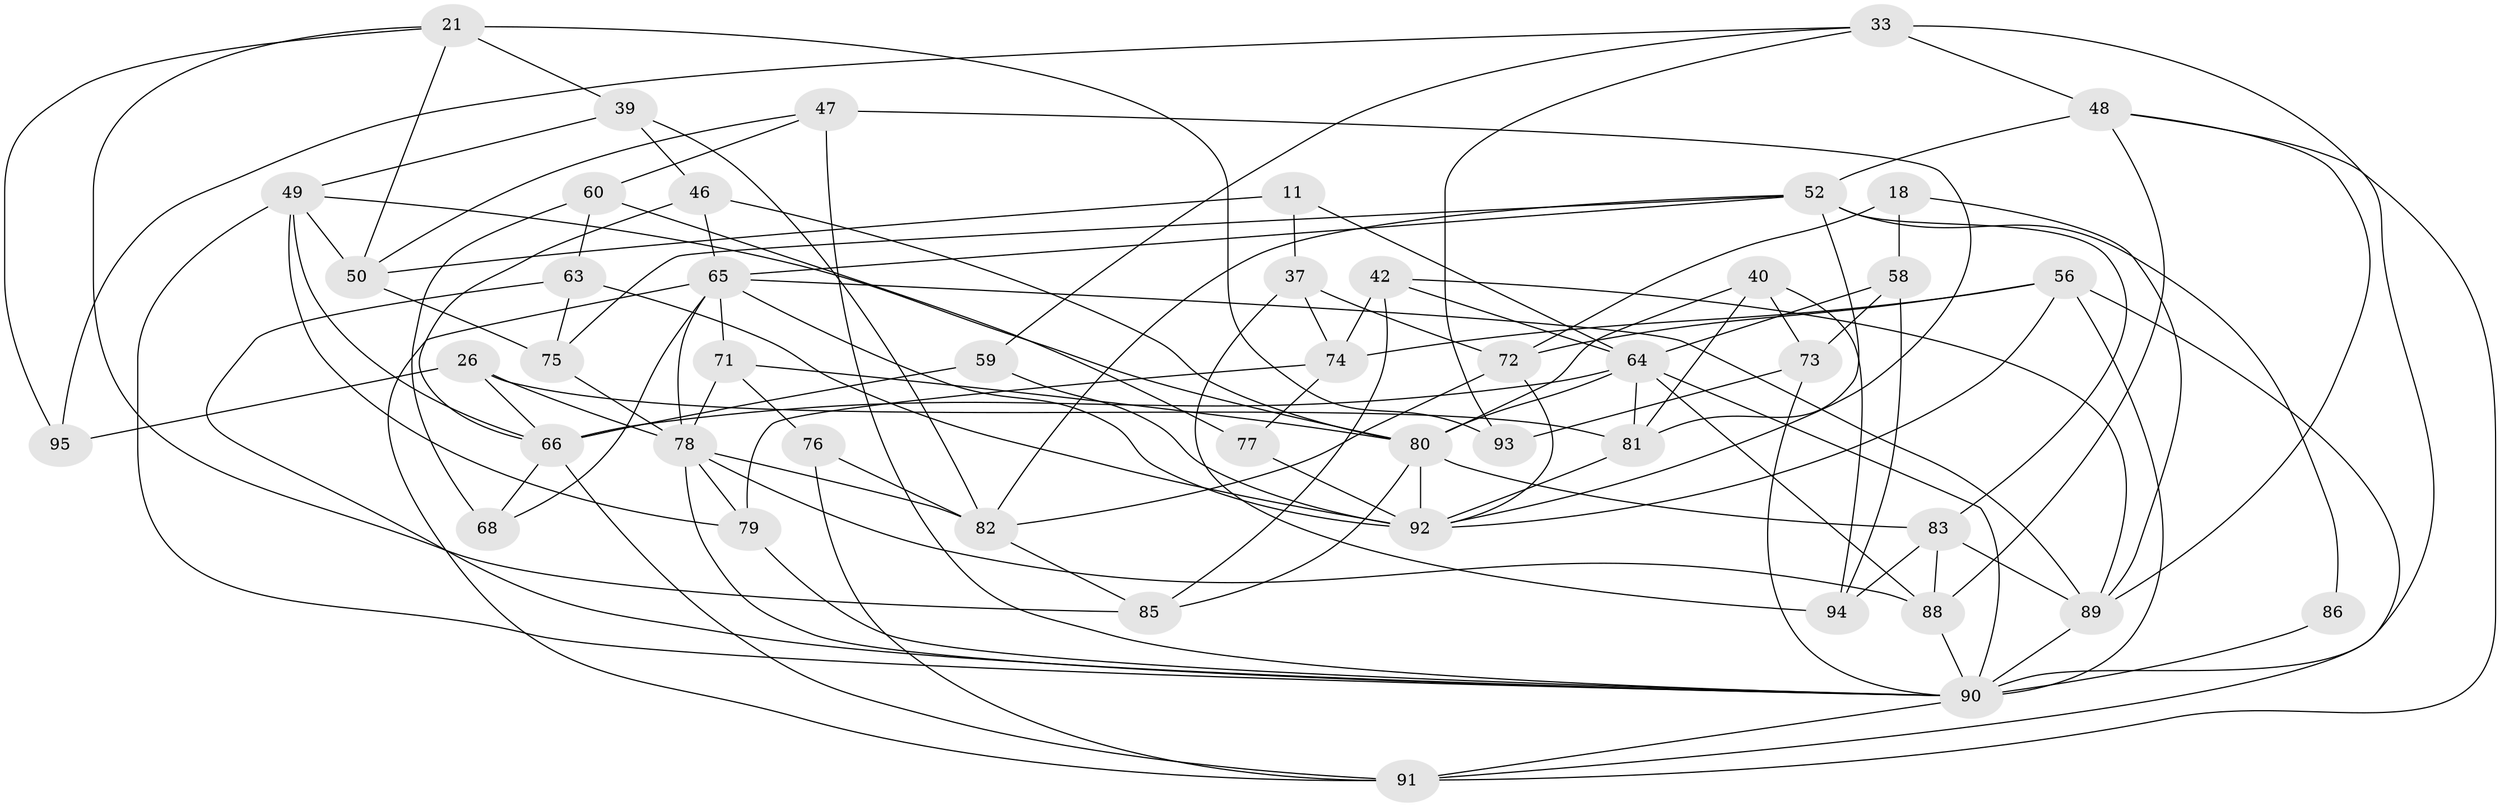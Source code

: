 // original degree distribution, {4: 1.0}
// Generated by graph-tools (version 1.1) at 2025/58/03/09/25 04:58:34]
// undirected, 47 vertices, 116 edges
graph export_dot {
graph [start="1"]
  node [color=gray90,style=filled];
  11;
  18;
  21 [super="+9"];
  26 [super="+6"];
  33 [super="+10"];
  37;
  39;
  40;
  42;
  46;
  47;
  48 [super="+4+28"];
  49 [super="+35"];
  50 [super="+7"];
  52 [super="+45"];
  56 [super="+15+31"];
  58 [super="+2"];
  59 [super="+51"];
  60;
  63;
  64 [super="+1+25+61"];
  65 [super="+24+62"];
  66 [super="+12+29+55"];
  68;
  71;
  72 [super="+36"];
  73;
  74 [super="+41"];
  75;
  76;
  77;
  78 [super="+53"];
  79;
  80 [super="+5+22"];
  81 [super="+57"];
  82 [super="+32+67"];
  83 [super="+13"];
  85;
  86;
  88 [super="+19+69"];
  89 [super="+8+44"];
  90 [super="+34+87+84"];
  91 [super="+54"];
  92 [super="+16+70+20"];
  93;
  94;
  95;
  11 -- 37;
  11 -- 50 [weight=2];
  11 -- 64;
  18 -- 58 [weight=2];
  18 -- 89;
  18 -- 72;
  21 -- 39;
  21 -- 93 [weight=2];
  21 -- 50;
  21 -- 85;
  21 -- 95;
  26 -- 95 [weight=2];
  26 -- 81 [weight=2];
  26 -- 66;
  26 -- 78;
  33 -- 59;
  33 -- 48 [weight=2];
  33 -- 93;
  33 -- 95;
  33 -- 90;
  37 -- 94;
  37 -- 74;
  37 -- 72;
  39 -- 49;
  39 -- 46;
  39 -- 82;
  40 -- 94;
  40 -- 81;
  40 -- 73;
  40 -- 80;
  42 -- 89;
  42 -- 85;
  42 -- 74;
  42 -- 64;
  46 -- 80;
  46 -- 66;
  46 -- 65;
  47 -- 60;
  47 -- 50;
  47 -- 92;
  47 -- 90;
  48 -- 89;
  48 -- 88 [weight=2];
  48 -- 52 [weight=2];
  48 -- 91;
  49 -- 79;
  49 -- 80;
  49 -- 50;
  49 -- 90;
  49 -- 66;
  50 -- 75;
  52 -- 75;
  52 -- 86;
  52 -- 81;
  52 -- 83;
  52 -- 65;
  52 -- 82;
  56 -- 74;
  56 -- 91 [weight=2];
  56 -- 72 [weight=2];
  56 -- 90 [weight=2];
  56 -- 92;
  58 -- 64 [weight=2];
  58 -- 73;
  58 -- 94;
  59 -- 66 [weight=3];
  59 -- 92 [weight=2];
  60 -- 63;
  60 -- 77;
  60 -- 68;
  63 -- 75;
  63 -- 92;
  63 -- 90;
  64 -- 88 [weight=2];
  64 -- 81;
  64 -- 80;
  64 -- 66;
  64 -- 90;
  65 -- 68 [weight=2];
  65 -- 89 [weight=2];
  65 -- 71;
  65 -- 92;
  65 -- 78;
  65 -- 91;
  66 -- 68;
  66 -- 91 [weight=2];
  71 -- 76;
  71 -- 78;
  71 -- 80;
  72 -- 92;
  72 -- 82;
  73 -- 90;
  73 -- 93;
  74 -- 79;
  74 -- 77 [weight=2];
  75 -- 78;
  76 -- 82 [weight=2];
  76 -- 91;
  77 -- 92;
  78 -- 82 [weight=2];
  78 -- 88 [weight=2];
  78 -- 79;
  78 -- 90;
  79 -- 90;
  80 -- 83;
  80 -- 85;
  80 -- 92;
  81 -- 92;
  82 -- 85;
  83 -- 94;
  83 -- 89 [weight=2];
  83 -- 88;
  86 -- 90 [weight=3];
  88 -- 90;
  89 -- 90;
  90 -- 91;
}
